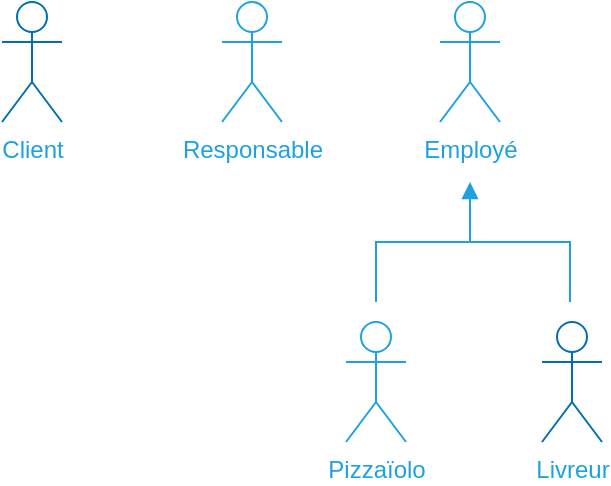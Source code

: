 <mxfile>
    <diagram id="ZDwU52DMAoR-JBrt6ogk" name="Page-1">
        <mxGraphModel dx="1058" dy="735" grid="1" gridSize="10" guides="1" tooltips="1" connect="1" arrows="1" fold="1" page="1" pageScale="1" pageWidth="827" pageHeight="1169" math="0" shadow="0">
            <root>
                <mxCell id="0"/>
                <mxCell id="99" value="Application" style="" parent="0"/>
                <mxCell id="101" value="&lt;font color=&quot;#1da1e1&quot;&gt;Client&lt;/font&gt;" style="shape=umlActor;verticalLabelPosition=bottom;verticalAlign=top;html=1;strokeColor=#006EAF;fontColor=#ffffff;fillColor=none;" parent="99" vertex="1">
                    <mxGeometry x="10" y="10" width="30" height="60" as="geometry"/>
                </mxCell>
                <mxCell id="110" value="" style="group" vertex="1" connectable="0" parent="99">
                    <mxGeometry x="197" y="10" width="97" height="120" as="geometry"/>
                </mxCell>
                <mxCell id="103" value="&lt;font color=&quot;#1da1e1&quot;&gt;Employé&lt;/font&gt;" style="shape=umlActor;verticalLabelPosition=bottom;verticalAlign=top;html=1;strokeColor=#1DA1E1;fillColor=none;" parent="110" vertex="1">
                    <mxGeometry x="32" width="30" height="60" as="geometry"/>
                </mxCell>
                <mxCell id="111" value="" style="group" vertex="1" connectable="0" parent="110">
                    <mxGeometry y="90" width="97" height="30" as="geometry"/>
                </mxCell>
                <mxCell id="105" value="" style="endArrow=none;html=1;endFill=0;rounded=0;strokeColor=#1DA1E1;" parent="111" edge="1">
                    <mxGeometry y="-90" width="50" height="50" as="geometry">
                        <mxPoint y="60" as="sourcePoint"/>
                        <mxPoint x="97" y="60" as="targetPoint"/>
                        <Array as="points">
                            <mxPoint y="30"/>
                            <mxPoint x="97" y="30"/>
                        </Array>
                    </mxGeometry>
                </mxCell>
                <mxCell id="108" value="" style="endArrow=block;html=1;endFill=1;rounded=0;strokeColor=#1DA1E1;" parent="111" edge="1">
                    <mxGeometry y="-90" width="50" height="50" as="geometry">
                        <mxPoint x="47" y="30" as="sourcePoint"/>
                        <mxPoint x="47" as="targetPoint"/>
                    </mxGeometry>
                </mxCell>
                <mxCell id="1" value="Acteurs et actions" parent="0"/>
                <mxCell id="5" value="&lt;font color=&quot;#1da1e1&quot;&gt;Pizzaïolo&lt;/font&gt;" style="shape=umlActor;verticalLabelPosition=bottom;verticalAlign=top;html=1;strokeColor=#1DA1E1;fillColor=none;" parent="1" vertex="1">
                    <mxGeometry x="182" y="170" width="30" height="60" as="geometry"/>
                </mxCell>
                <mxCell id="6" value="&lt;font color=&quot;#1da1e1&quot;&gt;Livreur&lt;/font&gt;" style="shape=umlActor;verticalLabelPosition=bottom;verticalAlign=top;html=1;strokeColor=#006EAF;fontColor=#ffffff;fillColor=none;rotation=0;direction=east;" parent="1" vertex="1">
                    <mxGeometry x="280" y="170" width="30" height="60" as="geometry"/>
                </mxCell>
                <mxCell id="2" value="&lt;font color=&quot;#1da1e1&quot;&gt;Responsable&lt;br&gt;&lt;/font&gt;" style="shape=umlActor;verticalLabelPosition=bottom;verticalAlign=top;html=1;strokeColor=#1DA1E1;fillColor=none;" parent="1" vertex="1">
                    <mxGeometry x="120" y="10" width="30" height="60" as="geometry"/>
                </mxCell>
            </root>
        </mxGraphModel>
    </diagram>
</mxfile>